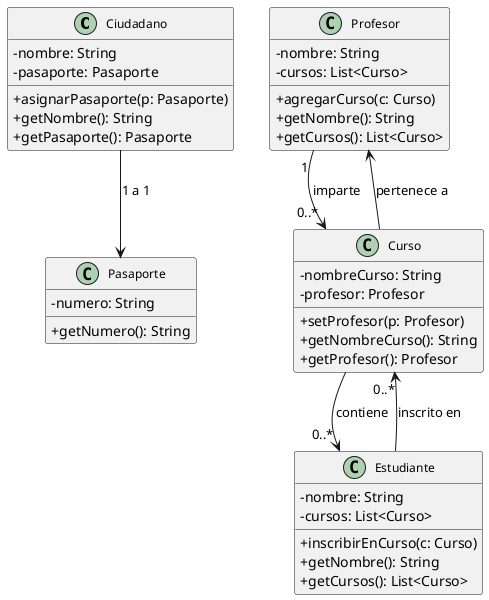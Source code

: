 @startuml
' Estilo opcional para mejorar la legibilidad
skinparam classAttributeIconSize 0
skinparam classFontSize 12

' ==== Asociación Uno a Uno ====
class Ciudadano {
    - nombre: String
    - pasaporte: Pasaporte
    + asignarPasaporte(p: Pasaporte)
    + getNombre(): String
    + getPasaporte(): Pasaporte
}

class Pasaporte {
    - numero: String
    + getNumero(): String
}

Ciudadano --> Pasaporte : 1 a 1


' ==== Asociación Uno a Muchos ====
class Profesor {
    - nombre: String
    - cursos: List<Curso>
    + agregarCurso(c: Curso)
    + getNombre(): String
    + getCursos(): List<Curso>
}

class Curso {
    - nombreCurso: String
    - profesor: Profesor
    + setProfesor(p: Profesor)
    + getNombreCurso(): String
    + getProfesor(): Profesor
}

Profesor "1" --> "0..*" Curso : imparte
Curso --> Profesor : pertenece a


' ==== Asociación Muchos a Muchos ====
class Estudiante {
    - nombre: String
    - cursos: List<Curso>
    + inscribirEnCurso(c: Curso)
    + getNombre(): String
    + getCursos(): List<Curso>
}

Estudiante --> "0..*" Curso : inscrito en

Curso --> "0..*" Estudiante : contiene

@enduml
